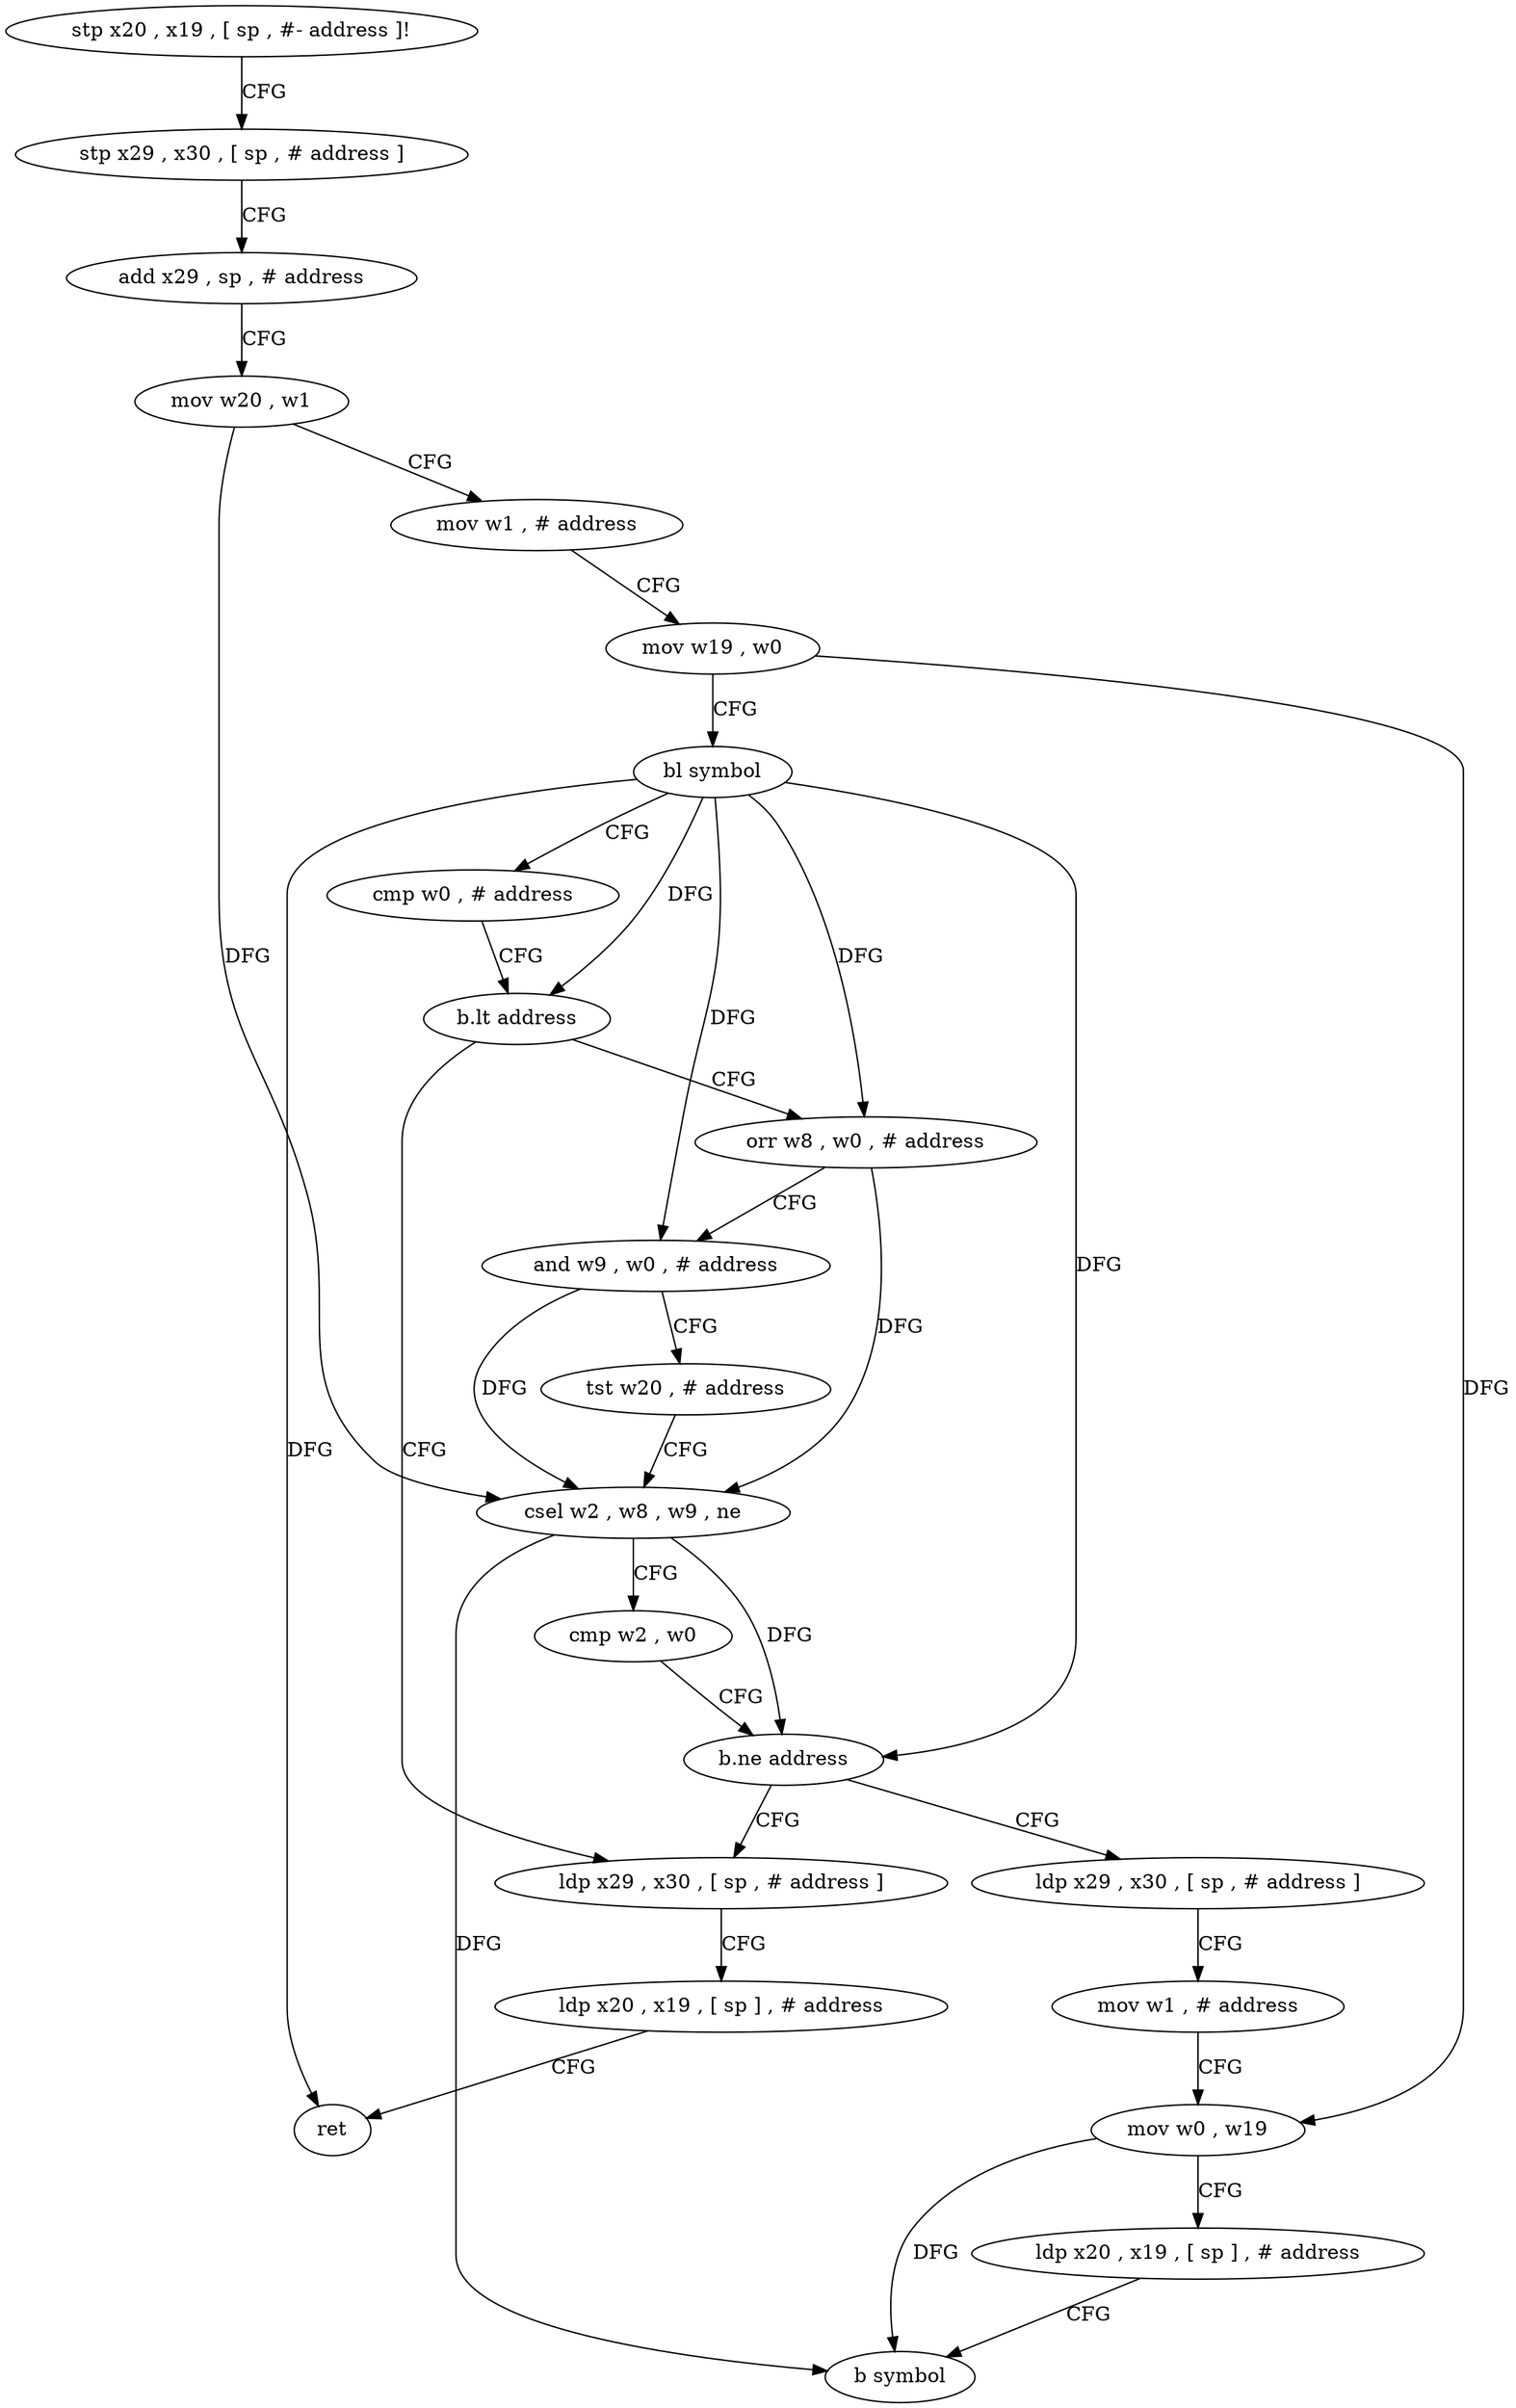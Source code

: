 digraph "func" {
"4207012" [label = "stp x20 , x19 , [ sp , #- address ]!" ]
"4207016" [label = "stp x29 , x30 , [ sp , # address ]" ]
"4207020" [label = "add x29 , sp , # address" ]
"4207024" [label = "mov w20 , w1" ]
"4207028" [label = "mov w1 , # address" ]
"4207032" [label = "mov w19 , w0" ]
"4207036" [label = "bl symbol" ]
"4207040" [label = "cmp w0 , # address" ]
"4207044" [label = "b.lt address" ]
"4207072" [label = "ldp x29 , x30 , [ sp , # address ]" ]
"4207048" [label = "orr w8 , w0 , # address" ]
"4207076" [label = "ldp x20 , x19 , [ sp ] , # address" ]
"4207080" [label = "ret" ]
"4207052" [label = "and w9 , w0 , # address" ]
"4207056" [label = "tst w20 , # address" ]
"4207060" [label = "csel w2 , w8 , w9 , ne" ]
"4207064" [label = "cmp w2 , w0" ]
"4207068" [label = "b.ne address" ]
"4207084" [label = "ldp x29 , x30 , [ sp , # address ]" ]
"4207088" [label = "mov w1 , # address" ]
"4207092" [label = "mov w0 , w19" ]
"4207096" [label = "ldp x20 , x19 , [ sp ] , # address" ]
"4207100" [label = "b symbol" ]
"4207012" -> "4207016" [ label = "CFG" ]
"4207016" -> "4207020" [ label = "CFG" ]
"4207020" -> "4207024" [ label = "CFG" ]
"4207024" -> "4207028" [ label = "CFG" ]
"4207024" -> "4207060" [ label = "DFG" ]
"4207028" -> "4207032" [ label = "CFG" ]
"4207032" -> "4207036" [ label = "CFG" ]
"4207032" -> "4207092" [ label = "DFG" ]
"4207036" -> "4207040" [ label = "CFG" ]
"4207036" -> "4207044" [ label = "DFG" ]
"4207036" -> "4207080" [ label = "DFG" ]
"4207036" -> "4207048" [ label = "DFG" ]
"4207036" -> "4207052" [ label = "DFG" ]
"4207036" -> "4207068" [ label = "DFG" ]
"4207040" -> "4207044" [ label = "CFG" ]
"4207044" -> "4207072" [ label = "CFG" ]
"4207044" -> "4207048" [ label = "CFG" ]
"4207072" -> "4207076" [ label = "CFG" ]
"4207048" -> "4207052" [ label = "CFG" ]
"4207048" -> "4207060" [ label = "DFG" ]
"4207076" -> "4207080" [ label = "CFG" ]
"4207052" -> "4207056" [ label = "CFG" ]
"4207052" -> "4207060" [ label = "DFG" ]
"4207056" -> "4207060" [ label = "CFG" ]
"4207060" -> "4207064" [ label = "CFG" ]
"4207060" -> "4207068" [ label = "DFG" ]
"4207060" -> "4207100" [ label = "DFG" ]
"4207064" -> "4207068" [ label = "CFG" ]
"4207068" -> "4207084" [ label = "CFG" ]
"4207068" -> "4207072" [ label = "CFG" ]
"4207084" -> "4207088" [ label = "CFG" ]
"4207088" -> "4207092" [ label = "CFG" ]
"4207092" -> "4207096" [ label = "CFG" ]
"4207092" -> "4207100" [ label = "DFG" ]
"4207096" -> "4207100" [ label = "CFG" ]
}
